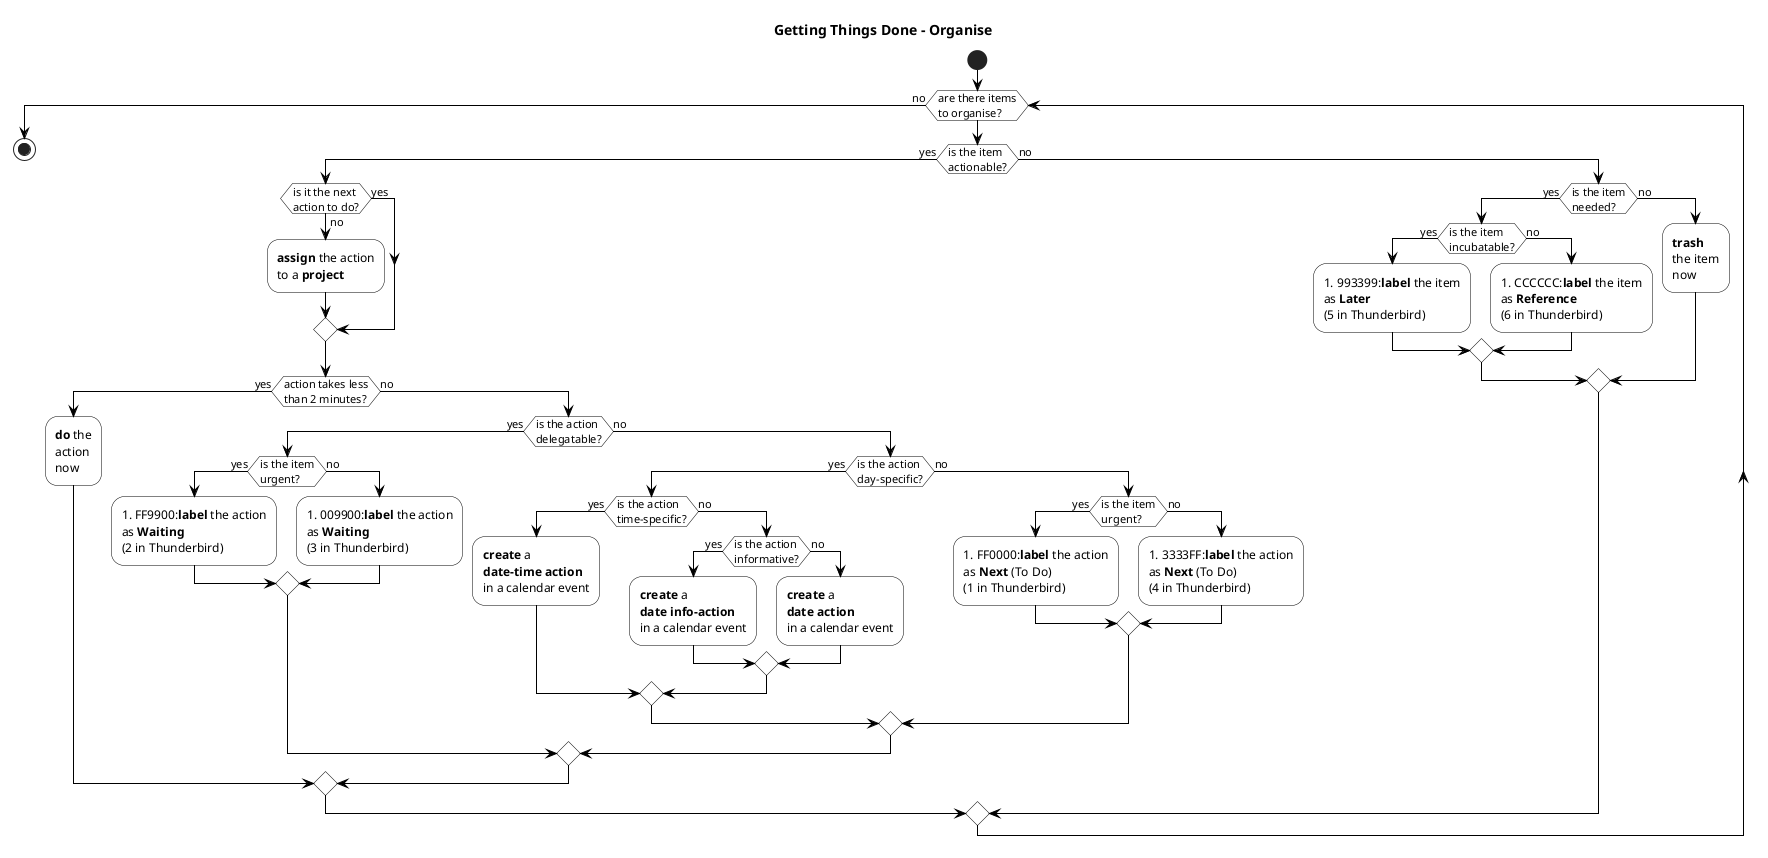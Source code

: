 @startuml
title Getting Things Done - Organise
skinparam activity {
  BorderColor black
  ArrowColor black
  BackgroundColor white
}

start
while (are there items\nto organise?)
  if (is the item\nactionable?) then (yes)
    if (is it the next\naction to do?) then (yes)
    else (no)
      :<b>assign</b> the action\nto a <b>project</b>;
    endif
    if (action takes less\nthan 2 minutes?) then (yes)
      :<b>do</b> the\naction\nnow;
    else (no)
      if (is the action\ndelegatable?) then (yes)
        if (is the item\nurgent?) then (yes)
          :#FF9900:<b>label</b> the action\nas <b>Waiting</b>\n(2 in Thunderbird);
        else (no)
          :#009900:<b>label</b> the action\nas <b>Waiting</b>\n(3 in Thunderbird);
        endif
      else (no)
        if (is the action\nday-specific?) then (yes)
          if (is the action\ntime-specific?) then (yes)
            :<b>create</b> a\n<b>date-time action</b>\nin a calendar event;
          else (no)
            if (is the action\ninformative?) then (yes)
              :<b>create</b> a\n<b>date info-action</b>\nin a calendar event;
            else (no)
              :<b>create</b> a\n<b>date action</b>\nin a calendar event;
            endif
          endif
        else (no)
          if (is the item\nurgent?) then (yes)
            :#FF0000:<b>label</b> the action\nas <b>Next</b> (To Do)\n(1 in Thunderbird);
          else (no)
            :#3333FF:<b>label</b> the action\nas <b>Next</b> (To Do)\n(4 in Thunderbird);
          endif
        endif
      endif
    endif
  else (no)
    if (is the item\nneeded?) then (yes)
      if (is the item\nincubatable?) then (yes)
        :#993399:<b>label</b> the item\nas <b>Later</b>\n(5 in Thunderbird);
      else (no)
        :#CCCCCC:<b>label</b> the item\nas <b>Reference</b>\n(6 in Thunderbird);
      endif
    else (no)
      :<b>trash</b>\nthe item\nnow;
    endif
  endif
endwhile (no)
stop
@enduml
